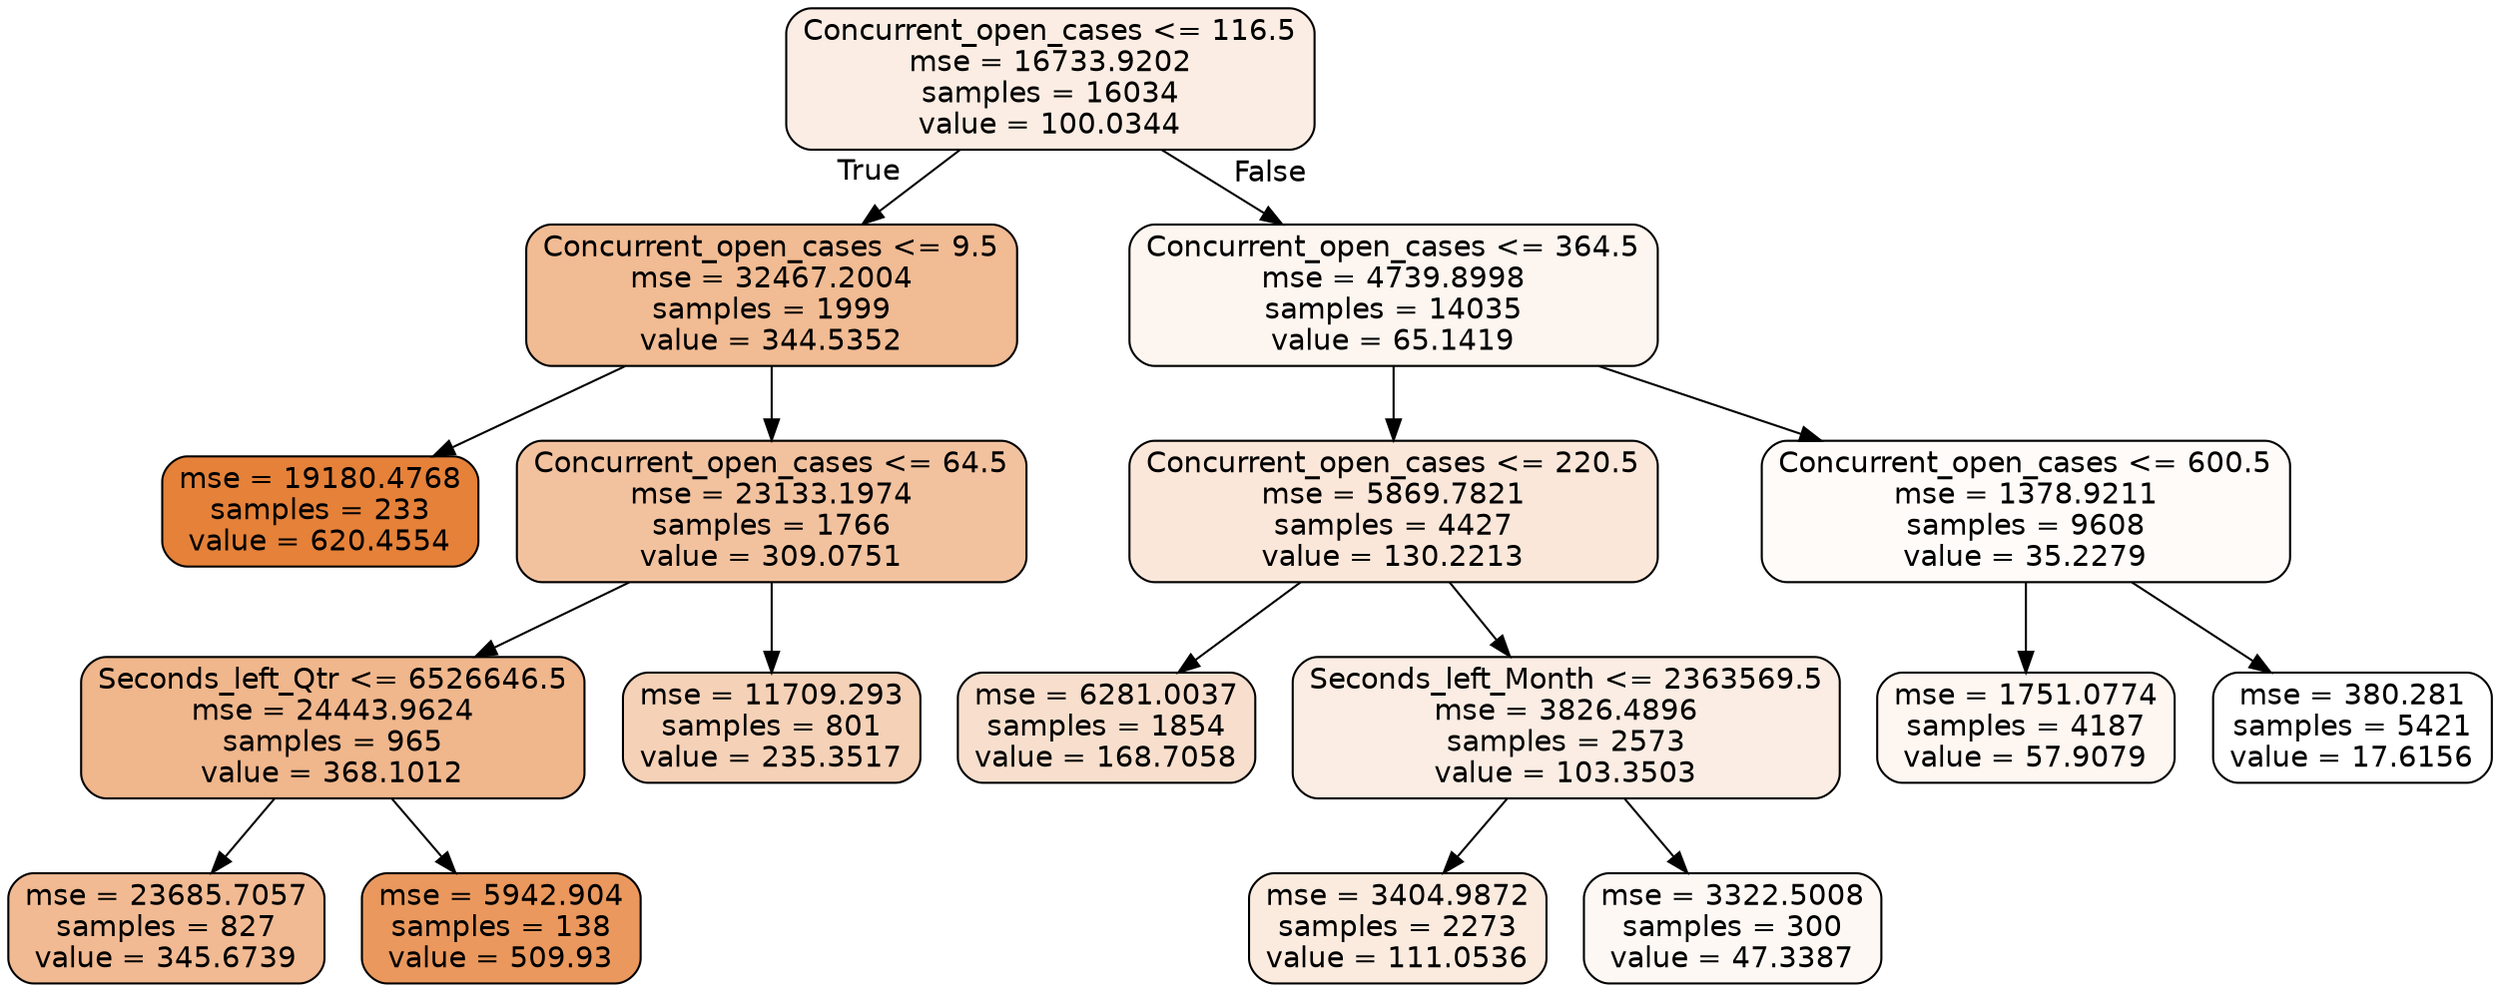 digraph Tree {
node [shape=box, style="filled, rounded", color="black", fontname=helvetica] ;
edge [fontname=helvetica] ;
0 [label="Concurrent_open_cases <= 116.5\nmse = 16733.9202\nsamples = 16034\nvalue = 100.0344", fillcolor="#e5813923"] ;
1 [label="Concurrent_open_cases <= 9.5\nmse = 32467.2004\nsamples = 1999\nvalue = 344.5352", fillcolor="#e581398a"] ;
0 -> 1 [labeldistance=2.5, labelangle=45, headlabel="True"] ;
5 [label="mse = 19180.4768\nsamples = 233\nvalue = 620.4554", fillcolor="#e58139ff"] ;
1 -> 5 ;
6 [label="Concurrent_open_cases <= 64.5\nmse = 23133.1974\nsamples = 1766\nvalue = 309.0751", fillcolor="#e581397b"] ;
1 -> 6 ;
7 [label="Seconds_left_Qtr <= 6526646.5\nmse = 24443.9624\nsamples = 965\nvalue = 368.1012", fillcolor="#e5813994"] ;
6 -> 7 ;
13 [label="mse = 23685.7057\nsamples = 827\nvalue = 345.6739", fillcolor="#e581398b"] ;
7 -> 13 ;
14 [label="mse = 5942.904\nsamples = 138\nvalue = 509.93", fillcolor="#e58139d0"] ;
7 -> 14 ;
8 [label="mse = 11709.293\nsamples = 801\nvalue = 235.3517", fillcolor="#e581395c"] ;
6 -> 8 ;
2 [label="Concurrent_open_cases <= 364.5\nmse = 4739.8998\nsamples = 14035\nvalue = 65.1419", fillcolor="#e5813914"] ;
0 -> 2 [labeldistance=2.5, labelangle=-45, headlabel="False"] ;
3 [label="Concurrent_open_cases <= 220.5\nmse = 5869.7821\nsamples = 4427\nvalue = 130.2213", fillcolor="#e5813930"] ;
2 -> 3 ;
9 [label="mse = 6281.0037\nsamples = 1854\nvalue = 168.7058", fillcolor="#e5813940"] ;
3 -> 9 ;
10 [label="Seconds_left_Month <= 2363569.5\nmse = 3826.4896\nsamples = 2573\nvalue = 103.3503", fillcolor="#e5813924"] ;
3 -> 10 ;
15 [label="mse = 3404.9872\nsamples = 2273\nvalue = 111.0536", fillcolor="#e5813928"] ;
10 -> 15 ;
16 [label="mse = 3322.5008\nsamples = 300\nvalue = 47.3387", fillcolor="#e581390d"] ;
10 -> 16 ;
4 [label="Concurrent_open_cases <= 600.5\nmse = 1378.9211\nsamples = 9608\nvalue = 35.2279", fillcolor="#e5813907"] ;
2 -> 4 ;
11 [label="mse = 1751.0774\nsamples = 4187\nvalue = 57.9079", fillcolor="#e5813911"] ;
4 -> 11 ;
12 [label="mse = 380.281\nsamples = 5421\nvalue = 17.6156", fillcolor="#e5813900"] ;
4 -> 12 ;
}